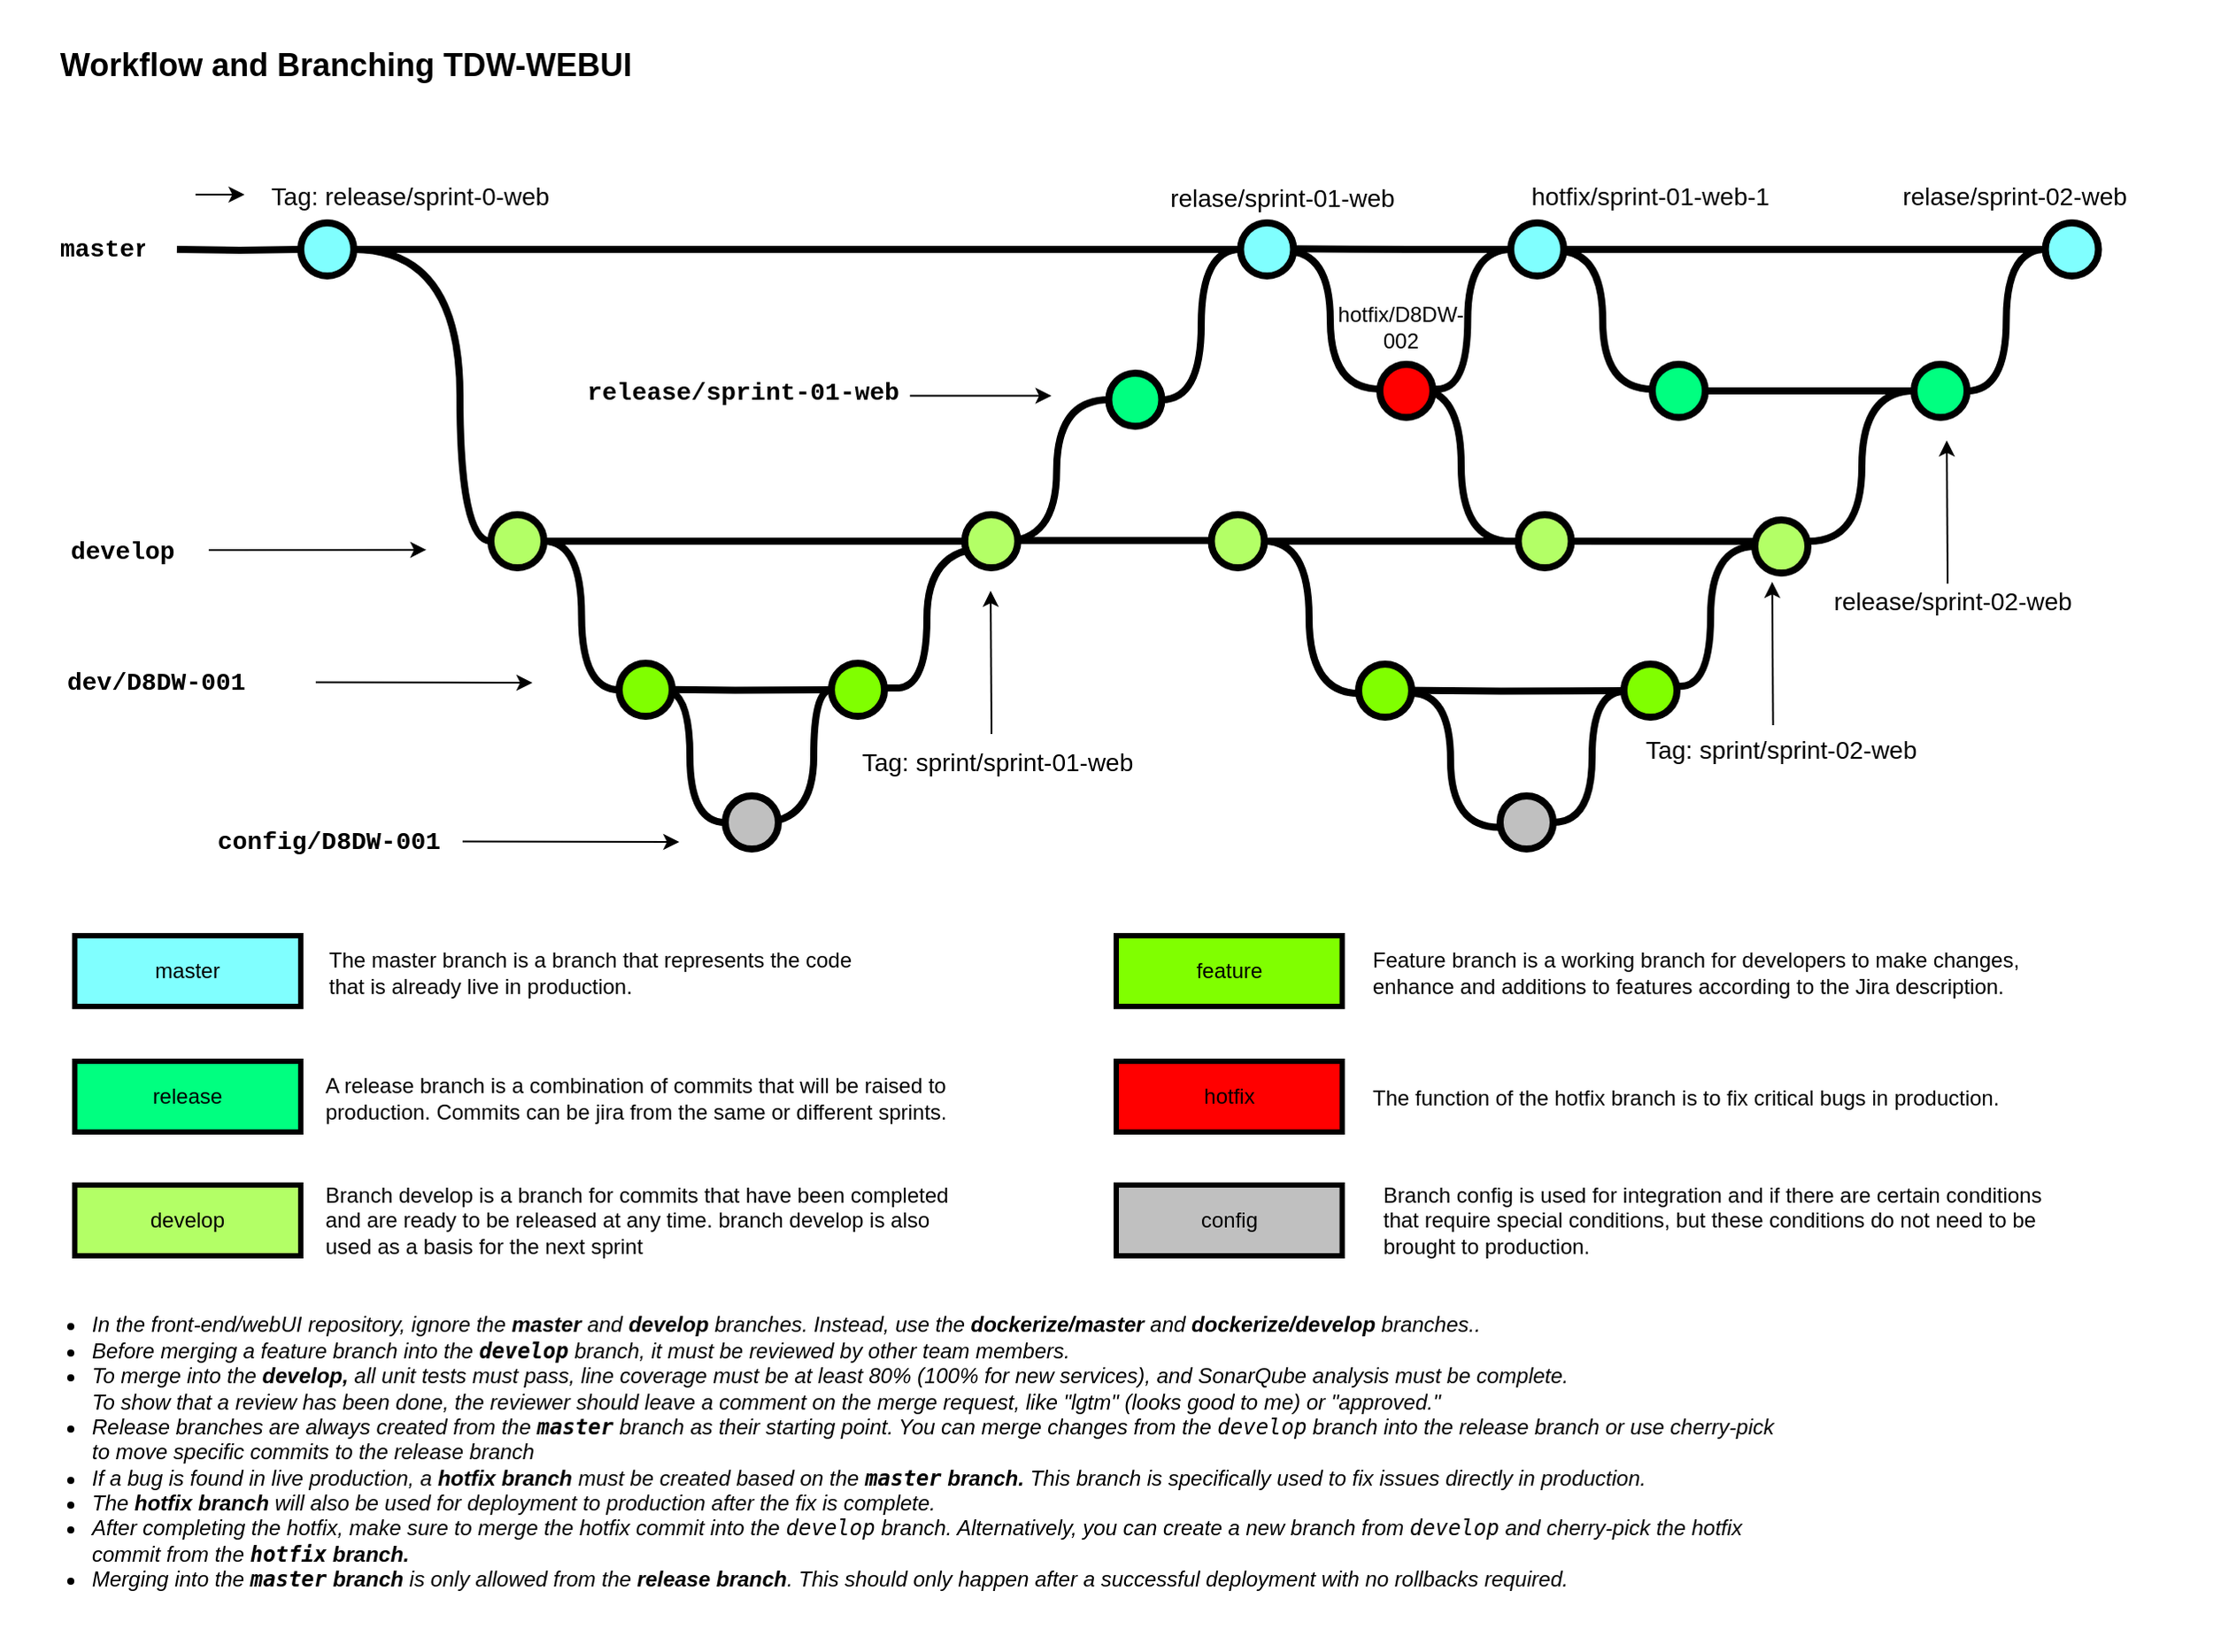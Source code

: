 <mxfile version="26.0.5">
  <diagram id="yPxyJZ8AM_hMuL3Unpa9" name="complex gitflow">
    <mxGraphModel dx="1018" dy="619" grid="1" gridSize="10" guides="1" tooltips="1" connect="1" arrows="1" fold="1" page="1" pageScale="1" pageWidth="1100" pageHeight="850" background="none" math="0" shadow="0">
      <root>
        <mxCell id="0" />
        <mxCell id="1" parent="0" />
        <mxCell id="uWUnNED6HEl2aK5fdaIb-8" value="" style="edgeStyle=orthogonalEdgeStyle;rounded=0;html=1;jettySize=auto;orthogonalLoop=1;plain-blue;endArrow=none;endFill=0;strokeWidth=4;strokeColor=#000000;movable=1;resizable=1;rotatable=1;deletable=1;editable=1;locked=0;connectable=1;" parent="1" source="uWUnNED6HEl2aK5fdaIb-10" target="uWUnNED6HEl2aK5fdaIb-109" edge="1">
          <mxGeometry x="292.25" y="211" as="geometry">
            <mxPoint x="514.25" y="154" as="targetPoint" />
          </mxGeometry>
        </mxCell>
        <mxCell id="uWUnNED6HEl2aK5fdaIb-9" style="edgeStyle=orthogonalEdgeStyle;curved=1;rounded=0;html=1;exitX=1;exitY=0.5;exitPerimeter=0;endArrow=none;endFill=0;jettySize=auto;orthogonalLoop=1;strokeWidth=4;fontSize=15;movable=1;resizable=1;rotatable=1;deletable=1;editable=1;locked=0;connectable=1;" parent="1" source="uWUnNED6HEl2aK5fdaIb-10" target="uWUnNED6HEl2aK5fdaIb-69" edge="1">
          <mxGeometry relative="1" as="geometry">
            <mxPoint x="339.75" y="239" as="targetPoint" />
            <Array as="points">
              <mxPoint x="310" y="154" />
              <mxPoint x="310" y="319" />
            </Array>
          </mxGeometry>
        </mxCell>
        <mxCell id="uWUnNED6HEl2aK5fdaIb-10" value="" style="verticalLabelPosition=bottom;verticalAlign=top;html=1;strokeWidth=4;shape=mxgraph.flowchart.on-page_reference;plain-blue;fillColor=light-dark(#80ffff, #ededed);strokeColor=default;gradientColor=none;movable=1;resizable=1;rotatable=1;deletable=1;editable=1;locked=0;connectable=1;" parent="1" vertex="1">
          <mxGeometry x="220" y="139" width="30" height="30" as="geometry" />
        </mxCell>
        <mxCell id="uWUnNED6HEl2aK5fdaIb-12" value="" style="edgeStyle=orthogonalEdgeStyle;rounded=0;html=1;jettySize=auto;orthogonalLoop=1;strokeWidth=4;endArrow=none;endFill=0;movable=1;resizable=1;rotatable=1;deletable=1;editable=1;locked=0;connectable=1;" parent="1" target="uWUnNED6HEl2aK5fdaIb-10" edge="1">
          <mxGeometry x="192.25" y="211" as="geometry">
            <mxPoint x="150" y="154" as="sourcePoint" />
          </mxGeometry>
        </mxCell>
        <mxCell id="uWUnNED6HEl2aK5fdaIb-13" value="master" style="text;html=1;strokeColor=none;fillColor=none;align=center;verticalAlign=middle;whiteSpace=wrap;overflow=hidden;fontSize=14;fontStyle=1;fontFamily=Courier New;movable=1;resizable=1;rotatable=1;deletable=1;editable=1;locked=0;connectable=1;" parent="1" vertex="1">
          <mxGeometry x="83" y="133" width="50" height="42" as="geometry" />
        </mxCell>
        <mxCell id="uWUnNED6HEl2aK5fdaIb-18" style="edgeStyle=orthogonalEdgeStyle;curved=1;rounded=0;html=1;exitX=1;exitY=0.5;exitPerimeter=0;entryX=0;entryY=0.5;entryPerimeter=0;endArrow=none;endFill=0;jettySize=auto;orthogonalLoop=1;strokeWidth=4;fontSize=15;" parent="1" edge="1">
          <mxGeometry relative="1" as="geometry">
            <mxPoint x="471.75" y="296" as="sourcePoint" />
          </mxGeometry>
        </mxCell>
        <mxCell id="uWUnNED6HEl2aK5fdaIb-20" value="release/sprint-01-web" style="text;html=1;strokeColor=none;fillColor=none;align=left;verticalAlign=middle;whiteSpace=wrap;overflow=hidden;fontSize=14;fontStyle=1;fontFamily=Courier New;movable=1;resizable=1;rotatable=1;deletable=1;editable=1;locked=0;connectable=1;" parent="1" vertex="1">
          <mxGeometry x="380.25" y="224" width="219.75" height="20" as="geometry" />
        </mxCell>
        <mxCell id="uWUnNED6HEl2aK5fdaIb-71" value="" style="edgeStyle=orthogonalEdgeStyle;rounded=0;orthogonalLoop=1;jettySize=auto;html=1;endArrow=none;endFill=0;strokeWidth=4;movable=1;resizable=1;rotatable=1;deletable=1;editable=1;locked=0;connectable=1;" parent="1" source="uWUnNED6HEl2aK5fdaIb-69" target="uWUnNED6HEl2aK5fdaIb-70" edge="1">
          <mxGeometry relative="1" as="geometry" />
        </mxCell>
        <mxCell id="uWUnNED6HEl2aK5fdaIb-94" style="edgeStyle=orthogonalEdgeStyle;curved=1;rounded=0;orthogonalLoop=1;jettySize=auto;html=1;entryX=0;entryY=0.5;entryDx=0;entryDy=0;entryPerimeter=0;endArrow=none;endFill=0;strokeWidth=4;fontFamily=Courier New;fontColor=#009900;movable=1;resizable=1;rotatable=1;deletable=1;editable=1;locked=0;connectable=1;" parent="1" source="uWUnNED6HEl2aK5fdaIb-69" target="uWUnNED6HEl2aK5fdaIb-82" edge="1">
          <mxGeometry relative="1" as="geometry">
            <mxPoint x="350" y="313" as="sourcePoint" />
          </mxGeometry>
        </mxCell>
        <mxCell id="uWUnNED6HEl2aK5fdaIb-108" style="edgeStyle=orthogonalEdgeStyle;curved=1;rounded=0;orthogonalLoop=1;jettySize=auto;html=1;entryX=0;entryY=0.5;entryDx=0;entryDy=0;entryPerimeter=0;endArrow=none;endFill=0;strokeWidth=4;fontFamily=Courier New;fontColor=#009900;movable=1;resizable=1;rotatable=1;deletable=1;editable=1;locked=0;connectable=1;" parent="1" target="uWUnNED6HEl2aK5fdaIb-106" edge="1">
          <mxGeometry relative="1" as="geometry">
            <mxPoint x="616.75" y="319" as="sourcePoint" />
          </mxGeometry>
        </mxCell>
        <mxCell id="uWUnNED6HEl2aK5fdaIb-76" value="develop" style="text;html=1;strokeColor=none;fillColor=none;align=left;verticalAlign=middle;whiteSpace=wrap;overflow=hidden;fontSize=14;fontStyle=1;fontFamily=Courier New;movable=1;resizable=1;rotatable=1;deletable=1;editable=1;locked=0;connectable=1;" parent="1" vertex="1">
          <mxGeometry x="87.75" y="314" width="91" height="20" as="geometry" />
        </mxCell>
        <mxCell id="uWUnNED6HEl2aK5fdaIb-86" value="dev/D8DW-001" style="text;html=1;strokeColor=none;fillColor=none;align=left;verticalAlign=middle;whiteSpace=wrap;overflow=hidden;fontSize=14;fontStyle=1;fontFamily=Courier New;movable=1;resizable=1;rotatable=1;deletable=1;editable=1;locked=0;connectable=1;" parent="1" vertex="1">
          <mxGeometry x="85.5" y="388" width="240" height="20" as="geometry" />
        </mxCell>
        <mxCell id="uWUnNED6HEl2aK5fdaIb-91" value="" style="endArrow=classic;html=1;strokeWidth=1;fontFamily=Courier New;fontColor=#009900;movable=1;resizable=1;rotatable=1;deletable=1;editable=1;locked=0;connectable=1;" parent="1" edge="1">
          <mxGeometry width="50" height="50" relative="1" as="geometry">
            <mxPoint x="228.5" y="398.75" as="sourcePoint" />
            <mxPoint x="351" y="399" as="targetPoint" />
          </mxGeometry>
        </mxCell>
        <mxCell id="uWUnNED6HEl2aK5fdaIb-92" value="" style="endArrow=classic;html=1;strokeWidth=1;fontFamily=Courier New;fontColor=#009900;movable=1;resizable=1;rotatable=1;deletable=1;editable=1;locked=0;connectable=1;" parent="1" edge="1">
          <mxGeometry width="50" height="50" relative="1" as="geometry">
            <mxPoint x="168" y="324" as="sourcePoint" />
            <mxPoint x="291" y="323.84" as="targetPoint" />
          </mxGeometry>
        </mxCell>
        <mxCell id="uWUnNED6HEl2aK5fdaIb-93" value="" style="endArrow=classic;html=1;strokeWidth=1;fontFamily=Courier New;fontColor=#009900;movable=1;resizable=1;rotatable=1;deletable=1;editable=1;locked=0;connectable=1;" parent="1" edge="1">
          <mxGeometry width="50" height="50" relative="1" as="geometry">
            <mxPoint x="564.37" y="236.76" as="sourcePoint" />
            <mxPoint x="644.37" y="236.76" as="targetPoint" />
          </mxGeometry>
        </mxCell>
        <mxCell id="uWUnNED6HEl2aK5fdaIb-103" value="Tag: release/sprint-0-web" style="text;html=1;strokeColor=none;fillColor=none;align=center;verticalAlign=middle;whiteSpace=wrap;overflow=hidden;fontSize=14;movable=1;resizable=1;rotatable=1;deletable=1;editable=1;locked=0;connectable=1;" parent="1" vertex="1">
          <mxGeometry x="188.25" y="113" width="187.75" height="20" as="geometry" />
        </mxCell>
        <mxCell id="uWUnNED6HEl2aK5fdaIb-115" style="edgeStyle=orthogonalEdgeStyle;curved=1;rounded=0;orthogonalLoop=1;jettySize=auto;html=1;entryX=0;entryY=0.5;entryDx=0;entryDy=0;entryPerimeter=0;endArrow=none;endFill=0;strokeWidth=4;fontFamily=Courier New;fontColor=#009900;movable=1;resizable=1;rotatable=1;deletable=1;editable=1;locked=0;connectable=1;" parent="1" source="uWUnNED6HEl2aK5fdaIb-106" target="uWUnNED6HEl2aK5fdaIb-109" edge="1">
          <mxGeometry relative="1" as="geometry" />
        </mxCell>
        <mxCell id="uWUnNED6HEl2aK5fdaIb-106" value="" style="verticalLabelPosition=bottom;verticalAlign=top;html=1;strokeWidth=4;shape=mxgraph.flowchart.on-page_reference;plain-purple;strokeColor=default;fillColor=light-dark(#00ff80, #4b2d08);gradientColor=none;movable=1;resizable=1;rotatable=1;deletable=1;editable=1;locked=0;connectable=1;" parent="1" vertex="1">
          <mxGeometry x="676.75" y="224" width="30" height="30" as="geometry" />
        </mxCell>
        <mxCell id="uWUnNED6HEl2aK5fdaIb-116" value="relase/sprint-02-web" style="text;html=1;strokeColor=none;fillColor=none;align=center;verticalAlign=middle;whiteSpace=wrap;overflow=hidden;fontSize=14;movable=1;resizable=1;rotatable=1;deletable=1;editable=1;locked=0;connectable=1;" parent="1" vertex="1">
          <mxGeometry x="1120.44" y="113" width="137.62" height="20" as="geometry" />
        </mxCell>
        <mxCell id="uWUnNED6HEl2aK5fdaIb-117" value="" style="endArrow=classic;html=1;strokeWidth=1;fontFamily=Courier New;fontColor=#009900;exitX=0.5;exitY=0;exitDx=0;exitDy=0;movable=1;resizable=1;rotatable=1;deletable=1;editable=1;locked=0;connectable=1;" parent="1" edge="1">
          <mxGeometry width="50" height="50" relative="1" as="geometry">
            <mxPoint x="610.505" y="428" as="sourcePoint" />
            <mxPoint x="610" y="347" as="targetPoint" />
          </mxGeometry>
        </mxCell>
        <mxCell id="fSnZ5vnYTslC5NarKmr_-9" value="" style="edgeStyle=orthogonalEdgeStyle;rounded=0;orthogonalLoop=1;jettySize=auto;html=1;fontSize=12;fontColor=#000000;entryX=0;entryY=0.5;entryDx=0;entryDy=0;movable=1;resizable=1;rotatable=1;deletable=1;editable=1;locked=0;connectable=1;" parent="1" target="uWUnNED6HEl2aK5fdaIb-103" edge="1">
          <mxGeometry relative="1" as="geometry">
            <mxPoint x="168.25" y="123" as="targetPoint" />
            <Array as="points">
              <mxPoint x="168.25" y="123" />
              <mxPoint x="168.25" y="123" />
            </Array>
            <mxPoint x="160.5" y="122.966" as="sourcePoint" />
          </mxGeometry>
        </mxCell>
        <UserObject label="&lt;font style=&quot;font-size: 18px;&quot;&gt;Workflow and Branching TDW-WEBUI&lt;/font&gt;" link="https://nvie.com/posts/a-successful-git-branching-model/" id="9hBKPDzoitwpIBdzFDQ7-2">
          <mxCell style="text;whiteSpace=wrap;html=1;fontStyle=1;fontSize=16;movable=1;resizable=1;rotatable=1;deletable=1;editable=1;locked=0;connectable=1;" parent="1" vertex="1">
            <mxGeometry x="82.25" y="33" width="437.75" height="20" as="geometry" />
          </mxCell>
        </UserObject>
        <mxCell id="aIjFoCdPs0r_8MJ_KKIO-1" value="" style="edgeStyle=orthogonalEdgeStyle;curved=1;rounded=0;orthogonalLoop=1;jettySize=auto;html=1;exitX=1;exitY=0.5;exitDx=0;exitDy=0;exitPerimeter=0;entryX=0;entryY=0.5;entryDx=0;entryDy=0;entryPerimeter=0;endArrow=none;endFill=0;strokeWidth=4;fontFamily=Courier New;fontColor=#009900;movable=1;resizable=1;rotatable=1;deletable=1;editable=1;locked=0;connectable=1;" parent="1" edge="1">
          <mxGeometry relative="1" as="geometry">
            <mxPoint x="540" y="401" as="sourcePoint" />
            <mxPoint x="607.25" y="323" as="targetPoint" />
            <Array as="points">
              <mxPoint x="574" y="402" />
              <mxPoint x="574" y="323" />
            </Array>
          </mxGeometry>
        </mxCell>
        <mxCell id="aIjFoCdPs0r_8MJ_KKIO-2" value="" style="edgeStyle=orthogonalEdgeStyle;rounded=0;orthogonalLoop=1;jettySize=auto;html=1;endArrow=none;endFill=0;strokeWidth=4;entryX=0.07;entryY=0.406;entryDx=0;entryDy=0;entryPerimeter=0;movable=1;resizable=1;rotatable=1;deletable=1;editable=1;locked=0;connectable=1;" parent="1" source="aIjFoCdPs0r_8MJ_KKIO-4" target="aIjFoCdPs0r_8MJ_KKIO-57" edge="1">
          <mxGeometry relative="1" as="geometry">
            <mxPoint x="1010" y="313" as="targetPoint" />
          </mxGeometry>
        </mxCell>
        <mxCell id="aIjFoCdPs0r_8MJ_KKIO-3" style="edgeStyle=orthogonalEdgeStyle;curved=1;rounded=0;orthogonalLoop=1;jettySize=auto;html=1;exitX=1;exitY=0.5;exitDx=0;exitDy=0;exitPerimeter=0;endArrow=none;endFill=0;strokeWidth=4;fontFamily=Courier New;fontColor=#009900;movable=1;resizable=1;rotatable=1;deletable=1;editable=1;locked=0;connectable=1;" parent="1" source="aIjFoCdPs0r_8MJ_KKIO-4" target="aIjFoCdPs0r_8MJ_KKIO-55" edge="1">
          <mxGeometry relative="1" as="geometry">
            <mxPoint x="818.75" y="398" as="targetPoint" />
            <Array as="points">
              <mxPoint x="790" y="319" />
              <mxPoint x="790" y="405" />
            </Array>
          </mxGeometry>
        </mxCell>
        <mxCell id="aIjFoCdPs0r_8MJ_KKIO-21" value="" style="edgeStyle=orthogonalEdgeStyle;rounded=0;orthogonalLoop=1;jettySize=auto;html=1;endArrow=none;endFill=0;strokeWidth=4;movable=1;resizable=1;rotatable=1;deletable=1;editable=1;locked=0;connectable=1;" parent="1" edge="1">
          <mxGeometry relative="1" as="geometry">
            <mxPoint x="616.75" y="318.57" as="sourcePoint" />
            <mxPoint x="759.75" y="318.57" as="targetPoint" />
          </mxGeometry>
        </mxCell>
        <mxCell id="aIjFoCdPs0r_8MJ_KKIO-4" value="" style="verticalLabelPosition=bottom;verticalAlign=top;html=1;strokeWidth=4;shape=mxgraph.flowchart.on-page_reference;plain-purple;strokeColor=default;fillColor=#B3FF66;fontColor=#000000;gradientColor=none;movable=1;resizable=1;rotatable=1;deletable=1;editable=1;locked=0;connectable=1;" parent="1" vertex="1">
          <mxGeometry x="734.75" y="304" width="30" height="30" as="geometry" />
        </mxCell>
        <mxCell id="aIjFoCdPs0r_8MJ_KKIO-22" value="" style="edgeStyle=orthogonalEdgeStyle;curved=1;rounded=0;orthogonalLoop=1;jettySize=auto;html=1;endArrow=none;endFill=0;strokeWidth=4;entryX=0;entryY=0.5;entryDx=0;entryDy=0;entryPerimeter=0;movable=1;resizable=1;rotatable=1;deletable=1;editable=1;locked=0;connectable=1;" parent="1" source="aIjFoCdPs0r_8MJ_KKIO-59" target="aIjFoCdPs0r_8MJ_KKIO-64" edge="1">
          <mxGeometry relative="1" as="geometry">
            <mxPoint x="1073" y="154" as="targetPoint" />
            <mxPoint x="773.5" y="153.58" as="sourcePoint" />
          </mxGeometry>
        </mxCell>
        <mxCell id="aIjFoCdPs0r_8MJ_KKIO-7" value="" style="verticalLabelPosition=bottom;verticalAlign=top;html=1;strokeWidth=4;shape=mxgraph.flowchart.on-page_reference;plain-purple;strokeColor=default;fillColor=#B3FF66;fontColor=#000000;gradientColor=none;movable=1;resizable=1;rotatable=1;deletable=1;editable=1;locked=0;connectable=1;" parent="1" vertex="1">
          <mxGeometry x="908.25" y="304" width="30" height="30" as="geometry" />
        </mxCell>
        <mxCell id="aIjFoCdPs0r_8MJ_KKIO-37" value="Tag: sprint/sprint-01-web" style="text;html=1;strokeColor=none;fillColor=none;align=center;verticalAlign=middle;whiteSpace=wrap;overflow=hidden;fontSize=14;movable=1;resizable=1;rotatable=1;deletable=1;editable=1;locked=0;connectable=1;" parent="1" vertex="1">
          <mxGeometry x="519.5" y="433" width="187.75" height="20" as="geometry" />
        </mxCell>
        <mxCell id="aIjFoCdPs0r_8MJ_KKIO-42" value="" style="edgeStyle=orthogonalEdgeStyle;curved=1;rounded=0;orthogonalLoop=1;jettySize=auto;html=1;entryX=0;entryY=0.5;entryDx=0;entryDy=0;entryPerimeter=0;endArrow=none;endFill=0;strokeWidth=4;fontFamily=Courier New;fontColor=#009900;movable=1;resizable=1;rotatable=1;deletable=1;editable=1;locked=0;connectable=1;" parent="1" target="uWUnNED6HEl2aK5fdaIb-69" edge="1">
          <mxGeometry relative="1" as="geometry">
            <mxPoint x="350" y="313" as="sourcePoint" />
            <mxPoint x="410" y="403" as="targetPoint" />
          </mxGeometry>
        </mxCell>
        <mxCell id="uWUnNED6HEl2aK5fdaIb-69" value="" style="verticalLabelPosition=bottom;verticalAlign=top;html=1;strokeWidth=4;shape=mxgraph.flowchart.on-page_reference;plain-purple;strokeColor=default;fillColor=#B3FF66;fontColor=#000000;gradientColor=none;movable=1;resizable=1;rotatable=1;deletable=1;editable=1;locked=0;connectable=1;" parent="1" vertex="1">
          <mxGeometry x="327.5" y="304" width="30" height="30" as="geometry" />
        </mxCell>
        <mxCell id="aIjFoCdPs0r_8MJ_KKIO-43" value="" style="verticalLabelPosition=bottom;verticalAlign=top;html=1;strokeWidth=4;shape=mxgraph.flowchart.on-page_reference;plain-purple;gradientColor=none;strokeColor=#000000;fillColor=light-dark(#80FF00,#006000);movable=1;resizable=1;rotatable=1;deletable=1;editable=1;locked=0;connectable=1;" parent="1" vertex="1">
          <mxGeometry x="520" y="388" width="30" height="30" as="geometry" />
        </mxCell>
        <mxCell id="aIjFoCdPs0r_8MJ_KKIO-45" style="edgeStyle=orthogonalEdgeStyle;curved=1;rounded=0;orthogonalLoop=1;jettySize=auto;html=1;endArrow=none;endFill=0;strokeWidth=4;fontFamily=Courier New;fontColor=#009900;movable=1;resizable=1;rotatable=1;deletable=1;editable=1;locked=0;connectable=1;" parent="1" target="aIjFoCdPs0r_8MJ_KKIO-44" edge="1">
          <mxGeometry relative="1" as="geometry">
            <mxPoint x="420" y="408" as="sourcePoint" />
            <mxPoint x="462" y="492" as="targetPoint" />
            <Array as="points">
              <mxPoint x="410" y="408" />
              <mxPoint x="410" y="403" />
              <mxPoint x="440" y="403" />
              <mxPoint x="440" y="478" />
            </Array>
          </mxGeometry>
        </mxCell>
        <mxCell id="aIjFoCdPs0r_8MJ_KKIO-46" value="" style="edgeStyle=orthogonalEdgeStyle;curved=1;rounded=0;orthogonalLoop=1;jettySize=auto;html=1;endArrow=none;endFill=0;strokeWidth=4;fontFamily=Courier New;fontColor=#009900;movable=1;resizable=1;rotatable=1;deletable=1;editable=1;locked=0;connectable=1;" parent="1" target="aIjFoCdPs0r_8MJ_KKIO-43" edge="1">
          <mxGeometry relative="1" as="geometry">
            <mxPoint x="480" y="478" as="sourcePoint" />
            <mxPoint x="520" y="408" as="targetPoint" />
            <Array as="points">
              <mxPoint x="510" y="478" />
              <mxPoint x="510" y="403" />
            </Array>
          </mxGeometry>
        </mxCell>
        <mxCell id="aIjFoCdPs0r_8MJ_KKIO-44" value="" style="verticalLabelPosition=bottom;verticalAlign=top;html=1;strokeWidth=4;shape=mxgraph.flowchart.on-page_reference;plain-purple;strokeColor=default;fillColor=light-dark(#c0c0c0, #005100);gradientColor=none;movable=1;resizable=1;rotatable=1;deletable=1;editable=1;locked=0;connectable=1;" parent="1" vertex="1">
          <mxGeometry x="460" y="463" width="30" height="30" as="geometry" />
        </mxCell>
        <mxCell id="aIjFoCdPs0r_8MJ_KKIO-47" value="" style="edgeStyle=orthogonalEdgeStyle;rounded=0;orthogonalLoop=1;jettySize=auto;html=1;endArrow=none;endFill=0;strokeWidth=4;movable=1;resizable=1;rotatable=1;deletable=1;editable=1;locked=0;connectable=1;" parent="1" target="aIjFoCdPs0r_8MJ_KKIO-43" edge="1">
          <mxGeometry relative="1" as="geometry">
            <mxPoint x="410" y="402.66" as="sourcePoint" />
            <mxPoint x="647" y="402.66" as="targetPoint" />
          </mxGeometry>
        </mxCell>
        <mxCell id="uWUnNED6HEl2aK5fdaIb-82" value="" style="verticalLabelPosition=bottom;verticalAlign=top;html=1;strokeWidth=4;shape=mxgraph.flowchart.on-page_reference;plain-purple;gradientColor=none;strokeColor=#000000;fillColor=light-dark(#80FF00,#006000);movable=1;resizable=1;rotatable=1;deletable=1;editable=1;locked=0;connectable=1;" parent="1" vertex="1">
          <mxGeometry x="400" y="388" width="30" height="30" as="geometry" />
        </mxCell>
        <mxCell id="uWUnNED6HEl2aK5fdaIb-70" value="" style="verticalLabelPosition=bottom;verticalAlign=top;html=1;strokeWidth=4;shape=mxgraph.flowchart.on-page_reference;plain-purple;strokeColor=default;fillColor=#B3FF66;fontColor=#000000;gradientColor=none;movable=1;resizable=1;rotatable=1;deletable=1;editable=1;locked=0;connectable=1;" parent="1" vertex="1">
          <mxGeometry x="595.37" y="304" width="30" height="30" as="geometry" />
        </mxCell>
        <mxCell id="aIjFoCdPs0r_8MJ_KKIO-52" value="" style="edgeStyle=orthogonalEdgeStyle;curved=1;rounded=0;orthogonalLoop=1;jettySize=auto;html=1;endArrow=none;endFill=0;strokeWidth=4;fontFamily=Courier New;fontColor=#009900;movable=1;resizable=1;rotatable=1;deletable=1;editable=1;locked=0;connectable=1;" parent="1" source="aIjFoCdPs0r_8MJ_KKIO-53" target="aIjFoCdPs0r_8MJ_KKIO-50" edge="1">
          <mxGeometry relative="1" as="geometry">
            <mxPoint x="898" y="478.5" as="sourcePoint" />
            <mxPoint x="938" y="408.5" as="targetPoint" />
            <Array as="points">
              <mxPoint x="950" y="478" />
              <mxPoint x="950" y="404" />
            </Array>
          </mxGeometry>
        </mxCell>
        <mxCell id="aIjFoCdPs0r_8MJ_KKIO-54" value="" style="edgeStyle=orthogonalEdgeStyle;rounded=0;orthogonalLoop=1;jettySize=auto;html=1;endArrow=none;endFill=0;strokeWidth=4;movable=1;resizable=1;rotatable=1;deletable=1;editable=1;locked=0;connectable=1;" parent="1" target="aIjFoCdPs0r_8MJ_KKIO-50" edge="1">
          <mxGeometry relative="1" as="geometry">
            <mxPoint x="828" y="403.16" as="sourcePoint" />
            <mxPoint x="1065" y="403.16" as="targetPoint" />
          </mxGeometry>
        </mxCell>
        <mxCell id="aIjFoCdPs0r_8MJ_KKIO-57" value="" style="verticalLabelPosition=bottom;verticalAlign=top;html=1;strokeWidth=4;shape=mxgraph.flowchart.on-page_reference;plain-purple;strokeColor=default;fillColor=#B3FF66;fontColor=#000000;gradientColor=none;movable=1;resizable=1;rotatable=1;deletable=1;editable=1;locked=0;connectable=1;" parent="1" vertex="1">
          <mxGeometry x="1042" y="307" width="30" height="30" as="geometry" />
        </mxCell>
        <mxCell id="aIjFoCdPs0r_8MJ_KKIO-61" style="edgeStyle=orthogonalEdgeStyle;curved=1;rounded=0;orthogonalLoop=1;jettySize=auto;html=1;entryX=0;entryY=0.5;entryDx=0;entryDy=0;entryPerimeter=0;endArrow=none;endFill=0;strokeWidth=4;fontFamily=Courier New;fontColor=#009900;movable=1;resizable=1;rotatable=1;deletable=1;editable=1;locked=0;connectable=1;" parent="1" target="aIjFoCdPs0r_8MJ_KKIO-62" edge="1">
          <mxGeometry relative="1" as="geometry">
            <mxPoint x="1072" y="319" as="sourcePoint" />
          </mxGeometry>
        </mxCell>
        <mxCell id="aIjFoCdPs0r_8MJ_KKIO-63" style="edgeStyle=orthogonalEdgeStyle;curved=1;rounded=0;orthogonalLoop=1;jettySize=auto;html=1;entryX=0;entryY=0.5;entryDx=0;entryDy=0;entryPerimeter=0;endArrow=none;endFill=0;strokeWidth=4;fontFamily=Courier New;fontColor=#009900;exitX=1;exitY=0.5;exitDx=0;exitDy=0;exitPerimeter=0;movable=1;resizable=1;rotatable=1;deletable=1;editable=1;locked=0;connectable=1;" parent="1" source="aIjFoCdPs0r_8MJ_KKIO-62" target="aIjFoCdPs0r_8MJ_KKIO-64" edge="1">
          <mxGeometry relative="1" as="geometry">
            <mxPoint x="1162" y="239" as="sourcePoint" />
          </mxGeometry>
        </mxCell>
        <mxCell id="aIjFoCdPs0r_8MJ_KKIO-64" value="" style="verticalLabelPosition=bottom;verticalAlign=top;html=1;strokeWidth=4;shape=mxgraph.flowchart.on-page_reference;plain-blue;strokeColor=default;fillColor=light-dark(#80ffff, #ededed);gradientColor=none;movable=1;resizable=1;rotatable=1;deletable=1;editable=1;locked=0;connectable=1;" parent="1" vertex="1">
          <mxGeometry x="1206.25" y="139" width="30" height="30" as="geometry" />
        </mxCell>
        <mxCell id="aIjFoCdPs0r_8MJ_KKIO-66" value="" style="edgeStyle=orthogonalEdgeStyle;curved=1;rounded=0;orthogonalLoop=1;jettySize=auto;html=1;endArrow=none;endFill=0;strokeWidth=4;entryX=0;entryY=0.5;entryDx=0;entryDy=0;entryPerimeter=0;movable=1;resizable=1;rotatable=1;deletable=1;editable=1;locked=0;connectable=1;" parent="1" target="aIjFoCdPs0r_8MJ_KKIO-59" edge="1">
          <mxGeometry relative="1" as="geometry">
            <mxPoint x="1073" y="154" as="targetPoint" />
            <mxPoint x="773.5" y="153.58" as="sourcePoint" />
          </mxGeometry>
        </mxCell>
        <mxCell id="aIjFoCdPs0r_8MJ_KKIO-68" value="hotfix/sprint-01-web-1" style="text;html=1;strokeColor=none;fillColor=none;align=center;verticalAlign=middle;whiteSpace=wrap;overflow=hidden;fontSize=14;movable=1;resizable=1;rotatable=1;deletable=1;editable=1;locked=0;connectable=1;" parent="1" vertex="1">
          <mxGeometry x="914.19" y="113" width="137.62" height="20" as="geometry" />
        </mxCell>
        <mxCell id="aIjFoCdPs0r_8MJ_KKIO-69" value="relase/sprint-01-web" style="text;html=1;strokeColor=none;fillColor=none;align=center;verticalAlign=middle;whiteSpace=wrap;overflow=hidden;fontSize=14;movable=1;resizable=1;rotatable=1;deletable=1;editable=1;locked=0;connectable=1;" parent="1" vertex="1">
          <mxGeometry x="706.44" y="114" width="137.62" height="20" as="geometry" />
        </mxCell>
        <mxCell id="aIjFoCdPs0r_8MJ_KKIO-72" value="" style="endArrow=classic;html=1;strokeWidth=1;fontFamily=Courier New;fontColor=#009900;exitX=0.5;exitY=0;exitDx=0;exitDy=0;movable=1;resizable=1;rotatable=1;deletable=1;editable=1;locked=0;connectable=1;" parent="1" edge="1">
          <mxGeometry width="50" height="50" relative="1" as="geometry">
            <mxPoint x="1052.315" y="423" as="sourcePoint" />
            <mxPoint x="1051.81" y="342" as="targetPoint" />
          </mxGeometry>
        </mxCell>
        <mxCell id="aIjFoCdPs0r_8MJ_KKIO-73" value="Tag: sprint/sprint-02-web" style="text;html=1;strokeColor=none;fillColor=none;align=center;verticalAlign=middle;whiteSpace=wrap;overflow=hidden;fontSize=14;movable=1;resizable=1;rotatable=1;deletable=1;editable=1;locked=0;connectable=1;" parent="1" vertex="1">
          <mxGeometry x="963.12" y="425.5" width="187.75" height="20" as="geometry" />
        </mxCell>
        <mxCell id="aIjFoCdPs0r_8MJ_KKIO-74" value="" style="endArrow=classic;html=1;strokeWidth=1;fontFamily=Courier New;fontColor=#009900;exitX=0.5;exitY=0;exitDx=0;exitDy=0;movable=1;resizable=1;rotatable=1;deletable=1;editable=1;locked=0;connectable=1;" parent="1" edge="1">
          <mxGeometry width="50" height="50" relative="1" as="geometry">
            <mxPoint x="1151.005" y="343" as="sourcePoint" />
            <mxPoint x="1150.5" y="262" as="targetPoint" />
          </mxGeometry>
        </mxCell>
        <mxCell id="aIjFoCdPs0r_8MJ_KKIO-75" value="release/sprint-02-web" style="text;html=1;strokeColor=none;fillColor=none;align=center;verticalAlign=middle;whiteSpace=wrap;overflow=hidden;fontSize=14;movable=1;resizable=1;rotatable=1;deletable=1;editable=1;locked=0;connectable=1;" parent="1" vertex="1">
          <mxGeometry x="1060" y="342" width="187.75" height="20" as="geometry" />
        </mxCell>
        <mxCell id="aIjFoCdPs0r_8MJ_KKIO-76" value="hotfix/D8DW-002" style="text;html=1;align=center;verticalAlign=middle;whiteSpace=wrap;rounded=0;movable=1;resizable=1;rotatable=1;deletable=1;editable=1;locked=0;connectable=1;" parent="1" vertex="1">
          <mxGeometry x="797" y="183" width="90" height="30" as="geometry" />
        </mxCell>
        <mxCell id="aIjFoCdPs0r_8MJ_KKIO-80" value="config/D8DW-001" style="text;html=1;strokeColor=none;fillColor=none;align=left;verticalAlign=middle;whiteSpace=wrap;overflow=hidden;fontSize=14;fontStyle=1;fontFamily=Courier New;movable=1;resizable=1;rotatable=1;deletable=1;editable=1;locked=0;connectable=1;" parent="1" vertex="1">
          <mxGeometry x="170.5" y="478" width="240" height="20" as="geometry" />
        </mxCell>
        <mxCell id="aIjFoCdPs0r_8MJ_KKIO-82" value="" style="endArrow=classic;html=1;strokeWidth=1;fontFamily=Courier New;fontColor=#009900;movable=1;resizable=1;rotatable=1;deletable=1;editable=1;locked=0;connectable=1;" parent="1" edge="1">
          <mxGeometry width="50" height="50" relative="1" as="geometry">
            <mxPoint x="311.5" y="488.75" as="sourcePoint" />
            <mxPoint x="434" y="489" as="targetPoint" />
          </mxGeometry>
        </mxCell>
        <mxCell id="aIjFoCdPs0r_8MJ_KKIO-86" style="edgeStyle=orthogonalEdgeStyle;curved=1;rounded=0;orthogonalLoop=1;jettySize=auto;html=1;exitX=1;exitY=0.5;exitDx=0;exitDy=0;exitPerimeter=0;endArrow=none;endFill=0;strokeWidth=4;fontFamily=Courier New;fontColor=#009900;movable=1;resizable=1;rotatable=1;deletable=1;editable=1;locked=0;connectable=1;" parent="1" target="aIjFoCdPs0r_8MJ_KKIO-87" edge="1">
          <mxGeometry relative="1" as="geometry">
            <mxPoint x="931" y="154.98" as="sourcePoint" />
            <mxPoint x="984" y="240.98" as="targetPoint" />
            <Array as="points">
              <mxPoint x="956" y="155" />
              <mxPoint x="956" y="233" />
            </Array>
          </mxGeometry>
        </mxCell>
        <mxCell id="aIjFoCdPs0r_8MJ_KKIO-87" value="" style="verticalLabelPosition=bottom;verticalAlign=top;html=1;strokeWidth=4;shape=mxgraph.flowchart.on-page_reference;plain-purple;strokeColor=default;fillColor=light-dark(#00ff80, #4b2d08);gradientColor=none;movable=1;resizable=1;rotatable=1;deletable=1;editable=1;locked=0;connectable=1;" parent="1" vertex="1">
          <mxGeometry x="984" y="219" width="30" height="30" as="geometry" />
        </mxCell>
        <mxCell id="aIjFoCdPs0r_8MJ_KKIO-59" value="" style="verticalLabelPosition=bottom;verticalAlign=top;html=1;strokeWidth=4;shape=mxgraph.flowchart.on-page_reference;plain-blue;strokeColor=default;fillColor=light-dark(#80ffff, #ededed);gradientColor=none;movable=1;resizable=1;rotatable=1;deletable=1;editable=1;locked=0;connectable=1;" parent="1" vertex="1">
          <mxGeometry x="904" y="139" width="30" height="30" as="geometry" />
        </mxCell>
        <mxCell id="aIjFoCdPs0r_8MJ_KKIO-88" value="" style="edgeStyle=orthogonalEdgeStyle;rounded=0;orthogonalLoop=1;jettySize=auto;html=1;endArrow=none;endFill=0;strokeWidth=4;movable=1;resizable=1;rotatable=1;deletable=1;editable=1;locked=0;connectable=1;" parent="1" source="aIjFoCdPs0r_8MJ_KKIO-87" edge="1">
          <mxGeometry relative="1" as="geometry">
            <mxPoint x="1070" y="233.7" as="sourcePoint" />
            <mxPoint x="1150" y="234" as="targetPoint" />
          </mxGeometry>
        </mxCell>
        <mxCell id="aIjFoCdPs0r_8MJ_KKIO-62" value="" style="verticalLabelPosition=bottom;verticalAlign=top;html=1;strokeWidth=4;shape=mxgraph.flowchart.on-page_reference;plain-purple;strokeColor=default;fillColor=light-dark(#00ff80, #4b2d08);gradientColor=none;movable=1;resizable=1;rotatable=1;deletable=1;editable=1;locked=0;connectable=1;" parent="1" vertex="1">
          <mxGeometry x="1132" y="219" width="30" height="30" as="geometry" />
        </mxCell>
        <mxCell id="aIjFoCdPs0r_8MJ_KKIO-89" value="" style="edgeStyle=orthogonalEdgeStyle;curved=1;rounded=0;orthogonalLoop=1;jettySize=auto;html=1;exitX=1;exitY=0.5;exitDx=0;exitDy=0;exitPerimeter=0;endArrow=none;endFill=0;strokeWidth=4;fontFamily=Courier New;fontColor=#009900;movable=1;resizable=1;rotatable=1;deletable=1;editable=1;locked=0;connectable=1;" parent="1" edge="1">
          <mxGeometry relative="1" as="geometry">
            <mxPoint x="982.56" y="400" as="sourcePoint" />
            <mxPoint x="1042" y="322.03" as="targetPoint" />
            <Array as="points">
              <mxPoint x="983" y="401" />
              <mxPoint x="1017" y="401" />
              <mxPoint x="1017" y="322" />
            </Array>
          </mxGeometry>
        </mxCell>
        <mxCell id="aIjFoCdPs0r_8MJ_KKIO-50" value="" style="verticalLabelPosition=bottom;verticalAlign=top;html=1;strokeWidth=4;shape=mxgraph.flowchart.on-page_reference;plain-purple;gradientColor=none;strokeColor=#000000;fillColor=light-dark(#80FF00,#006000);movable=1;resizable=1;rotatable=1;deletable=1;editable=1;locked=0;connectable=1;" parent="1" vertex="1">
          <mxGeometry x="968" y="388.5" width="30" height="30" as="geometry" />
        </mxCell>
        <mxCell id="aIjFoCdPs0r_8MJ_KKIO-53" value="" style="verticalLabelPosition=bottom;verticalAlign=top;html=1;strokeWidth=4;shape=mxgraph.flowchart.on-page_reference;plain-purple;strokeColor=default;fillColor=light-dark(#c0c0c0, #005100);gradientColor=none;movable=1;resizable=1;rotatable=1;deletable=1;editable=1;locked=0;connectable=1;direction=south;" parent="1" vertex="1">
          <mxGeometry x="898" y="463" width="30" height="30" as="geometry" />
        </mxCell>
        <mxCell id="aIjFoCdPs0r_8MJ_KKIO-91" style="edgeStyle=orthogonalEdgeStyle;curved=1;rounded=0;orthogonalLoop=1;jettySize=auto;html=1;endArrow=none;endFill=0;strokeWidth=4;fontFamily=Courier New;fontColor=#009900;movable=1;resizable=1;rotatable=1;deletable=1;editable=1;locked=0;connectable=1;entryX=0.592;entryY=1.008;entryDx=0;entryDy=0;entryPerimeter=0;" parent="1" source="aIjFoCdPs0r_8MJ_KKIO-55" target="aIjFoCdPs0r_8MJ_KKIO-53" edge="1">
          <mxGeometry relative="1" as="geometry">
            <mxPoint x="850" y="410.48" as="sourcePoint" />
            <mxPoint x="890" y="480.48" as="targetPoint" />
            <Array as="points">
              <mxPoint x="870" y="405" />
              <mxPoint x="870" y="481" />
            </Array>
          </mxGeometry>
        </mxCell>
        <mxCell id="aIjFoCdPs0r_8MJ_KKIO-55" value="" style="verticalLabelPosition=bottom;verticalAlign=top;html=1;strokeWidth=4;shape=mxgraph.flowchart.on-page_reference;plain-purple;gradientColor=none;strokeColor=#000000;fillColor=light-dark(#80FF00,#006000);movable=1;resizable=1;rotatable=1;deletable=1;editable=1;locked=0;connectable=1;" parent="1" vertex="1">
          <mxGeometry x="818" y="388.5" width="30" height="30" as="geometry" />
        </mxCell>
        <mxCell id="aIjFoCdPs0r_8MJ_KKIO-94" style="edgeStyle=orthogonalEdgeStyle;curved=1;rounded=0;orthogonalLoop=1;jettySize=auto;html=1;exitX=1;exitY=0.5;exitDx=0;exitDy=0;exitPerimeter=0;endArrow=none;endFill=0;strokeWidth=4;fontFamily=Courier New;fontColor=#009900;movable=1;resizable=1;rotatable=1;deletable=1;editable=1;locked=0;connectable=1;" parent="1" target="aIjFoCdPs0r_8MJ_KKIO-30" edge="1">
          <mxGeometry relative="1" as="geometry">
            <mxPoint x="777" y="155" as="sourcePoint" />
            <mxPoint x="830" y="241" as="targetPoint" />
            <Array as="points">
              <mxPoint x="802" y="155" />
              <mxPoint x="802" y="233" />
            </Array>
          </mxGeometry>
        </mxCell>
        <mxCell id="uWUnNED6HEl2aK5fdaIb-109" value="" style="verticalLabelPosition=bottom;verticalAlign=top;html=1;strokeWidth=4;shape=mxgraph.flowchart.on-page_reference;plain-blue;strokeColor=default;fillColor=light-dark(#80ffff, #ededed);gradientColor=none;movable=1;resizable=1;rotatable=1;deletable=1;editable=1;locked=0;connectable=1;" parent="1" vertex="1">
          <mxGeometry x="751.25" y="139" width="30" height="30" as="geometry" />
        </mxCell>
        <mxCell id="aIjFoCdPs0r_8MJ_KKIO-98" value="" style="edgeStyle=orthogonalEdgeStyle;curved=1;rounded=0;orthogonalLoop=1;jettySize=auto;html=1;exitX=1;exitY=0.5;exitDx=0;exitDy=0;exitPerimeter=0;endArrow=none;endFill=0;strokeWidth=4;fontFamily=Courier New;fontColor=#009900;movable=1;resizable=1;rotatable=1;deletable=1;editable=1;locked=0;connectable=1;" parent="1" edge="1">
          <mxGeometry relative="1" as="geometry">
            <mxPoint x="845.28" y="232" as="sourcePoint" />
            <mxPoint x="904.72" y="154.03" as="targetPoint" />
            <Array as="points">
              <mxPoint x="845.72" y="233" />
              <mxPoint x="879.72" y="233" />
              <mxPoint x="879.72" y="154" />
            </Array>
          </mxGeometry>
        </mxCell>
        <mxCell id="aIjFoCdPs0r_8MJ_KKIO-99" style="edgeStyle=orthogonalEdgeStyle;curved=1;rounded=0;orthogonalLoop=1;jettySize=auto;html=1;exitX=1;exitY=0.5;exitDx=0;exitDy=0;exitPerimeter=0;endArrow=none;endFill=0;strokeWidth=4;fontFamily=Courier New;fontColor=#009900;movable=1;resizable=1;rotatable=1;deletable=1;editable=1;locked=0;connectable=1;" parent="1" edge="1">
          <mxGeometry relative="1" as="geometry">
            <mxPoint x="851" y="233" as="sourcePoint" />
            <mxPoint x="904" y="319" as="targetPoint" />
            <Array as="points">
              <mxPoint x="876" y="233" />
              <mxPoint x="876" y="319" />
            </Array>
          </mxGeometry>
        </mxCell>
        <mxCell id="aIjFoCdPs0r_8MJ_KKIO-30" value="" style="verticalLabelPosition=bottom;verticalAlign=top;html=1;strokeWidth=4;shape=mxgraph.flowchart.on-page_reference;plain-purple;strokeColor=light-dark(#000000,#73B14C);fillColor=light-dark(#ff0000, #4a890c);fontColor=#ffffff;gradientColor=none;movable=1;resizable=1;rotatable=1;deletable=1;editable=1;locked=0;connectable=1;" parent="1" vertex="1">
          <mxGeometry x="830" y="219" width="30" height="30" as="geometry" />
        </mxCell>
        <mxCell id="aIjFoCdPs0r_8MJ_KKIO-101" value="develop" style="rounded=0;whiteSpace=wrap;html=1;fillColor=#B3FF66;strokeWidth=3;movable=1;resizable=1;rotatable=1;deletable=1;editable=1;locked=0;connectable=1;" parent="1" vertex="1">
          <mxGeometry x="92.25" y="683" width="127.75" height="40" as="geometry" />
        </mxCell>
        <mxCell id="aIjFoCdPs0r_8MJ_KKIO-102" value="release" style="rounded=0;whiteSpace=wrap;html=1;fillColor=light-dark(#00ff80, #4b2d08);strokeWidth=3;movable=1;resizable=1;rotatable=1;deletable=1;editable=1;locked=0;connectable=1;" parent="1" vertex="1">
          <mxGeometry x="92.25" y="613" width="127.75" height="40" as="geometry" />
        </mxCell>
        <mxCell id="aIjFoCdPs0r_8MJ_KKIO-103" value="master" style="rounded=0;whiteSpace=wrap;html=1;fillColor=light-dark(#80ffff, #ededed);strokeWidth=3;movable=1;resizable=1;rotatable=1;deletable=1;editable=1;locked=0;connectable=1;" parent="1" vertex="1">
          <mxGeometry x="92.25" y="542" width="127.75" height="40" as="geometry" />
        </mxCell>
        <mxCell id="aIjFoCdPs0r_8MJ_KKIO-104" value="feature" style="rounded=0;whiteSpace=wrap;html=1;fillColor=light-dark(#80FF00,#006000);strokeWidth=3;movable=1;resizable=1;rotatable=1;deletable=1;editable=1;locked=0;connectable=1;" parent="1" vertex="1">
          <mxGeometry x="681" y="542" width="127.75" height="40" as="geometry" />
        </mxCell>
        <mxCell id="aIjFoCdPs0r_8MJ_KKIO-105" value="hotfix" style="rounded=0;whiteSpace=wrap;html=1;strokeColor=light-dark(#000000, #295a0d);fillColor=light-dark(#ff0000, #4a890c);strokeWidth=3;movable=1;resizable=1;rotatable=1;deletable=1;editable=1;locked=0;connectable=1;" parent="1" vertex="1">
          <mxGeometry x="681" y="613" width="127.75" height="40" as="geometry" />
        </mxCell>
        <mxCell id="aIjFoCdPs0r_8MJ_KKIO-108" value="config" style="rounded=0;whiteSpace=wrap;html=1;fillColor=light-dark(#c0c0c0, #005100);strokeWidth=3;movable=1;resizable=1;rotatable=1;deletable=1;editable=1;locked=0;connectable=1;" parent="1" vertex="1">
          <mxGeometry x="681" y="683" width="127.75" height="40" as="geometry" />
        </mxCell>
        <mxCell id="aIjFoCdPs0r_8MJ_KKIO-110" value="&lt;div align=&quot;left&quot;&gt;The master branch is a branch that represents the code that is already live in production.&lt;/div&gt;" style="text;html=1;align=left;verticalAlign=middle;whiteSpace=wrap;rounded=0;movable=1;resizable=1;rotatable=1;deletable=1;editable=1;locked=0;connectable=1;" parent="1" vertex="1">
          <mxGeometry x="234" y="548" width="300" height="30" as="geometry" />
        </mxCell>
        <mxCell id="aIjFoCdPs0r_8MJ_KKIO-112" value="&lt;div align=&quot;left&quot;&gt;A release branch is a combination of commits that will be raised to production. Commits can be jira from the same or different sprints.&lt;/div&gt;" style="text;html=1;align=left;verticalAlign=middle;whiteSpace=wrap;rounded=0;movable=1;resizable=1;rotatable=1;deletable=1;editable=1;locked=0;connectable=1;" parent="1" vertex="1">
          <mxGeometry x="232" y="619" width="376" height="30" as="geometry" />
        </mxCell>
        <mxCell id="aIjFoCdPs0r_8MJ_KKIO-113" value="&lt;div align=&quot;left&quot;&gt;Branch develop is a branch for commits that have been completed and are ready to be released at any time. branch develop is also used as a basis for the next sprint&lt;/div&gt;" style="text;html=1;align=left;verticalAlign=middle;whiteSpace=wrap;rounded=0;movable=1;resizable=1;rotatable=1;deletable=1;editable=1;locked=0;connectable=1;" parent="1" vertex="1">
          <mxGeometry x="232" y="688" width="368" height="30" as="geometry" />
        </mxCell>
        <mxCell id="aIjFoCdPs0r_8MJ_KKIO-114" value="&lt;div align=&quot;left&quot;&gt;Feature branch is a working branch for developers to make changes, enhance and additions to features according to the Jira description.&lt;/div&gt;" style="text;html=1;align=left;verticalAlign=middle;whiteSpace=wrap;rounded=0;movable=1;resizable=1;rotatable=1;deletable=1;editable=1;locked=0;connectable=1;" parent="1" vertex="1">
          <mxGeometry x="824" y="548" width="380" height="30" as="geometry" />
        </mxCell>
        <mxCell id="aIjFoCdPs0r_8MJ_KKIO-115" value="&lt;div align=&quot;left&quot;&gt;The function of the hotfix branch is to fix critical bugs in production.&lt;/div&gt;" style="text;html=1;align=left;verticalAlign=middle;whiteSpace=wrap;rounded=0;movable=1;resizable=1;rotatable=1;deletable=1;editable=1;locked=0;connectable=1;" parent="1" vertex="1">
          <mxGeometry x="824" y="619" width="420" height="30" as="geometry" />
        </mxCell>
        <mxCell id="aIjFoCdPs0r_8MJ_KKIO-116" value="&lt;div align=&quot;left&quot;&gt;Branch config is used for integration and if there are certain conditions that require special conditions, but these conditions do not need to be brought to production.&lt;/div&gt;" style="text;html=1;align=left;verticalAlign=middle;whiteSpace=wrap;rounded=0;movable=1;resizable=1;rotatable=1;deletable=1;editable=1;locked=0;connectable=1;" parent="1" vertex="1">
          <mxGeometry x="830" y="688" width="390" height="30" as="geometry" />
        </mxCell>
        <mxCell id="aIjFoCdPs0r_8MJ_KKIO-117" value="" style="rounded=0;whiteSpace=wrap;html=1;strokeWidth=0;strokeColor=light-dark(#ffffff, #ededed);fillColor=none;movable=1;resizable=1;rotatable=1;deletable=1;editable=1;locked=0;connectable=1;" parent="1" vertex="1">
          <mxGeometry x="60" y="926" width="1240" height="20" as="geometry" />
        </mxCell>
        <mxCell id="aIjFoCdPs0r_8MJ_KKIO-118" value="" style="rounded=0;whiteSpace=wrap;html=1;strokeWidth=0;strokeColor=light-dark(#ffffff, #ededed);fillColor=none;movable=1;resizable=1;rotatable=1;deletable=1;editable=1;locked=0;connectable=1;" parent="1" vertex="1">
          <mxGeometry x="50" y="13" width="1240" height="20" as="geometry" />
        </mxCell>
        <mxCell id="aIjFoCdPs0r_8MJ_KKIO-119" value="&lt;div&gt;&lt;ul&gt;&lt;li&gt;&lt;font&gt;&lt;i&gt;In the front-end/webUI repository, ignore the &lt;b&gt;master &lt;/b&gt;and &lt;b&gt;develop &lt;/b&gt;branches. Instead, use the &lt;b&gt;dockerize/master&lt;/b&gt; and &lt;b&gt;dockerize/develop&lt;/b&gt; branches..&lt;/i&gt;&lt;/font&gt;&lt;/li&gt;&lt;li&gt;&lt;font&gt;&lt;i&gt;Before merging a feature branch into the &lt;code&gt;&lt;b&gt;develop&lt;/b&gt;&lt;/code&gt; branch, it must be reviewed by other team members.&lt;/i&gt;&lt;/font&gt;&lt;/li&gt;&lt;li&gt;&lt;font&gt;&lt;i&gt;To merge into the &lt;b&gt;develop,&lt;/b&gt; all unit tests must pass, line coverage must be at least 80% (100% for new services), and SonarQube analysis must be complete. &lt;br&gt;To show that a review has been done, the reviewer should leave a comment on the merge request, like &quot;lgtm&quot; (looks good to me) or &quot;approved.&quot;&lt;/i&gt;&lt;/font&gt;&lt;/li&gt;&lt;li&gt;&lt;font&gt;&lt;i&gt;Release branches are always created from the &lt;code&gt;&lt;b&gt;master&lt;/b&gt;&lt;/code&gt; branch as their starting point. You can merge changes from the &lt;code&gt;develop&lt;/code&gt; branch into the release branch or use cherry-pick to move specific commits to the release branch&lt;/i&gt;&lt;/font&gt;&lt;/li&gt;&lt;li&gt;&lt;font&gt;&lt;i&gt;If a bug is found in live production, a &lt;strong&gt;hotfix branch&lt;/strong&gt; must be created based on the &lt;b&gt;&lt;code&gt;master&lt;/code&gt; branch.&lt;/b&gt; This branch is specifically used to fix issues directly in production.&lt;/i&gt;&lt;/font&gt;&lt;/li&gt;&lt;li&gt;&lt;font&gt;&lt;i&gt;The &lt;strong&gt;hotfix branch&lt;/strong&gt; will also be used for deployment to production after the fix is complete.&lt;/i&gt;&lt;/font&gt;&lt;/li&gt;&lt;li&gt;&lt;font&gt;&lt;i&gt;After completing the hotfix, make sure to merge the hotfix commit into the &lt;code&gt;develop&lt;/code&gt; branch. Alternatively, you can create a new branch from &lt;code&gt;develop&lt;/code&gt; and cherry-pick the hotfix commit from the &lt;b&gt;&lt;code&gt;hotfix&lt;/code&gt; branch.&lt;/b&gt;&lt;/i&gt;&lt;/font&gt;&lt;/li&gt;&lt;li&gt;&lt;font&gt;&lt;i&gt;Merging into the &lt;b&gt;&lt;code&gt;master&lt;/code&gt; branch&lt;/b&gt; is only allowed from the &lt;b&gt;release branch&lt;/b&gt;. This should only happen after a successful deployment with no rollbacks required.&lt;/i&gt;&lt;/font&gt;&lt;/li&gt;&lt;/ul&gt;&lt;/div&gt;" style="text;html=1;align=left;verticalAlign=middle;whiteSpace=wrap;rounded=0;" parent="1" vertex="1">
          <mxGeometry x="60" y="774" width="1000" height="120" as="geometry" />
        </mxCell>
      </root>
    </mxGraphModel>
  </diagram>
</mxfile>
